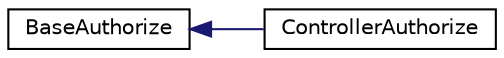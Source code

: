 digraph "Graphical Class Hierarchy"
{
  edge [fontname="Helvetica",fontsize="10",labelfontname="Helvetica",labelfontsize="10"];
  node [fontname="Helvetica",fontsize="10",shape=record];
  rankdir="LR";
  Node1 [label="BaseAuthorize",height=0.2,width=0.4,color="black", fillcolor="white", style="filled",URL="$class_cake_1_1_auth_1_1_base_authorize.html"];
  Node1 -> Node2 [dir="back",color="midnightblue",fontsize="10",style="solid",fontname="Helvetica"];
  Node2 [label="ControllerAuthorize",height=0.2,width=0.4,color="black", fillcolor="white", style="filled",URL="$class_cake_1_1_auth_1_1_controller_authorize.html"];
}

